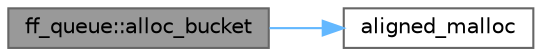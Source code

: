 digraph "ff_queue::alloc_bucket"
{
 // LATEX_PDF_SIZE
  bgcolor="transparent";
  edge [fontname=Helvetica,fontsize=10,labelfontname=Helvetica,labelfontsize=10];
  node [fontname=Helvetica,fontsize=10,shape=box,height=0.2,width=0.4];
  rankdir="LR";
  Node1 [id="Node000001",label="ff_queue::alloc_bucket",height=0.2,width=0.4,color="gray40", fillcolor="grey60", style="filled", fontcolor="black",tooltip=" "];
  Node1 -> Node2 [id="edge1_Node000001_Node000002",color="steelblue1",style="solid",tooltip=" "];
  Node2 [id="Node000002",label="aligned_malloc",height=0.2,width=0.4,color="grey40", fillcolor="white", style="filled",URL="$ff__queue_8hpp.html#af9e51fe86ac29aeeef5d19564ee2a54e",tooltip=" "];
}
